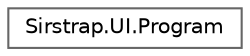 digraph "Graphical Class Hierarchy"
{
 // LATEX_PDF_SIZE
  bgcolor="transparent";
  edge [fontname=Helvetica,fontsize=10,labelfontname=Helvetica,labelfontsize=10];
  node [fontname=Helvetica,fontsize=10,shape=box,height=0.2,width=0.4];
  rankdir="LR";
  Node0 [id="Node000000",label="Sirstrap.UI.Program",height=0.2,width=0.4,color="grey40", fillcolor="white", style="filled",URL="$class_sirstrap_1_1_u_i_1_1_program.html",tooltip="Entry point class for the Avalonia application."];
}
